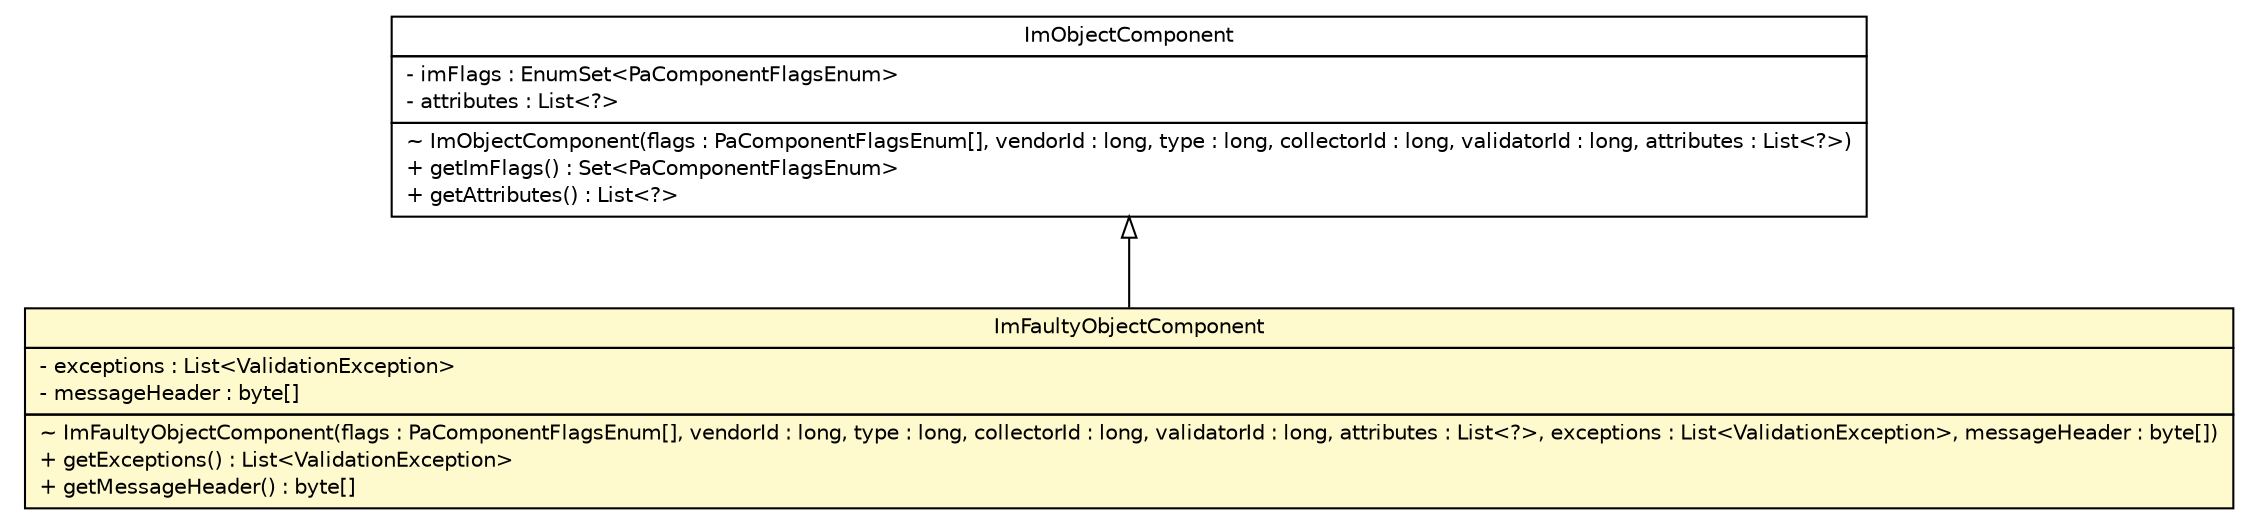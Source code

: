 #!/usr/local/bin/dot
#
# Class diagram 
# Generated by UMLGraph version R5_6 (http://www.umlgraph.org/)
#

digraph G {
	edge [fontname="Helvetica",fontsize=10,labelfontname="Helvetica",labelfontsize=10];
	node [fontname="Helvetica",fontsize=10,shape=plaintext];
	nodesep=0.25;
	ranksep=0.5;
	// de.hsbremen.tc.tnc.im.adapter.data.ImFaultyObjectComponent
	c3544 [label=<<table title="de.hsbremen.tc.tnc.im.adapter.data.ImFaultyObjectComponent" border="0" cellborder="1" cellspacing="0" cellpadding="2" port="p" bgcolor="lemonChiffon" href="./ImFaultyObjectComponent.html">
		<tr><td><table border="0" cellspacing="0" cellpadding="1">
<tr><td align="center" balign="center"> ImFaultyObjectComponent </td></tr>
		</table></td></tr>
		<tr><td><table border="0" cellspacing="0" cellpadding="1">
<tr><td align="left" balign="left"> - exceptions : List&lt;ValidationException&gt; </td></tr>
<tr><td align="left" balign="left"> - messageHeader : byte[] </td></tr>
		</table></td></tr>
		<tr><td><table border="0" cellspacing="0" cellpadding="1">
<tr><td align="left" balign="left"> ~ ImFaultyObjectComponent(flags : PaComponentFlagsEnum[], vendorId : long, type : long, collectorId : long, validatorId : long, attributes : List&lt;?&gt;, exceptions : List&lt;ValidationException&gt;, messageHeader : byte[]) </td></tr>
<tr><td align="left" balign="left"> + getExceptions() : List&lt;ValidationException&gt; </td></tr>
<tr><td align="left" balign="left"> + getMessageHeader() : byte[] </td></tr>
		</table></td></tr>
		</table>>, URL="./ImFaultyObjectComponent.html", fontname="Helvetica", fontcolor="black", fontsize=10.0];
	// de.hsbremen.tc.tnc.im.adapter.data.ImObjectComponent
	c3547 [label=<<table title="de.hsbremen.tc.tnc.im.adapter.data.ImObjectComponent" border="0" cellborder="1" cellspacing="0" cellpadding="2" port="p" href="./ImObjectComponent.html">
		<tr><td><table border="0" cellspacing="0" cellpadding="1">
<tr><td align="center" balign="center"> ImObjectComponent </td></tr>
		</table></td></tr>
		<tr><td><table border="0" cellspacing="0" cellpadding="1">
<tr><td align="left" balign="left"> - imFlags : EnumSet&lt;PaComponentFlagsEnum&gt; </td></tr>
<tr><td align="left" balign="left"> - attributes : List&lt;?&gt; </td></tr>
		</table></td></tr>
		<tr><td><table border="0" cellspacing="0" cellpadding="1">
<tr><td align="left" balign="left"> ~ ImObjectComponent(flags : PaComponentFlagsEnum[], vendorId : long, type : long, collectorId : long, validatorId : long, attributes : List&lt;?&gt;) </td></tr>
<tr><td align="left" balign="left"> + getImFlags() : Set&lt;PaComponentFlagsEnum&gt; </td></tr>
<tr><td align="left" balign="left"> + getAttributes() : List&lt;?&gt; </td></tr>
		</table></td></tr>
		</table>>, URL="./ImObjectComponent.html", fontname="Helvetica", fontcolor="black", fontsize=10.0];
	//de.hsbremen.tc.tnc.im.adapter.data.ImFaultyObjectComponent extends de.hsbremen.tc.tnc.im.adapter.data.ImObjectComponent
	c3547:p -> c3544:p [dir=back,arrowtail=empty];
}

